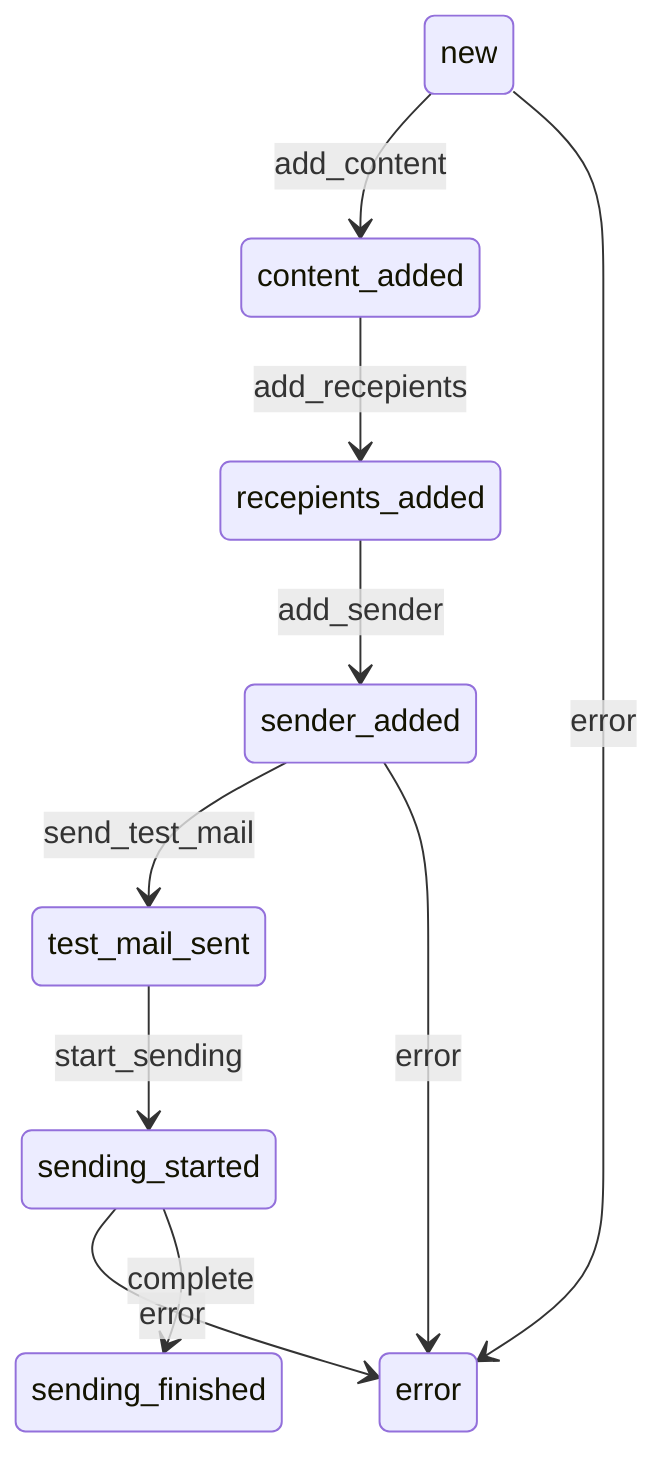 stateDiagram-v2
new --> content_added: add_content
content_added --> recepients_added: add_recepients
recepients_added --> sender_added: add_sender
sender_added --> test_mail_sent: send_test_mail
test_mail_sent --> sending_started: start_sending
sending_started --> error: error
sending_started --> sending_finished: complete
sender_added --> error: error
new --> error: error